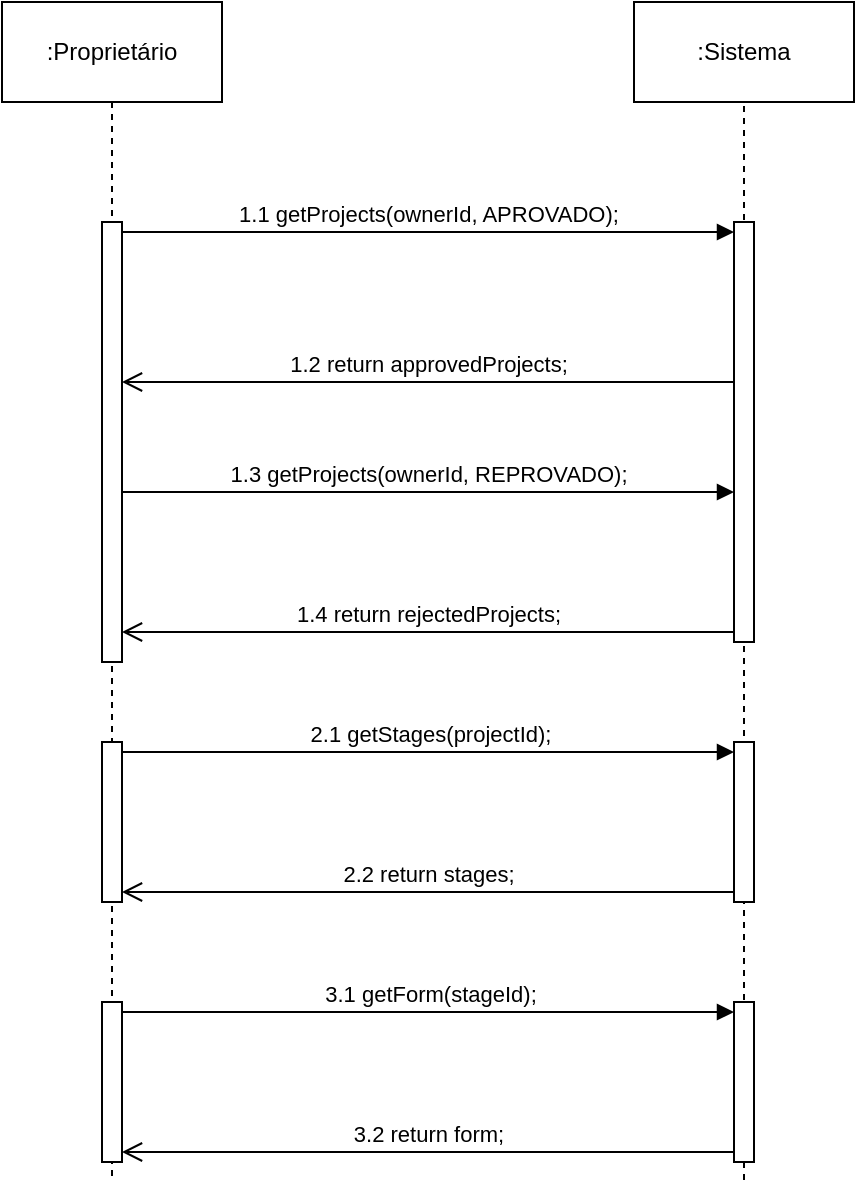 <mxfile version="21.6.8" type="device">
  <diagram name="Página-1" id="P35rL5MEpzTcqfIsnOEu">
    <mxGraphModel dx="1418" dy="820" grid="1" gridSize="10" guides="1" tooltips="1" connect="1" arrows="1" fold="1" page="1" pageScale="1" pageWidth="827" pageHeight="1169" math="0" shadow="0">
      <root>
        <mxCell id="0" />
        <mxCell id="1" parent="0" />
        <mxCell id="t17O7ftX9juy4m_Ol9sP-1" style="edgeStyle=orthogonalEdgeStyle;rounded=0;orthogonalLoop=1;jettySize=auto;html=1;endArrow=none;endFill=0;dashed=1;exitX=0.5;exitY=1;exitDx=0;exitDy=0;" parent="1" source="t17O7ftX9juy4m_Ol9sP-2" edge="1">
          <mxGeometry relative="1" as="geometry">
            <mxPoint x="299" y="670" as="targetPoint" />
            <mxPoint x="299.499" y="50" as="sourcePoint" />
          </mxGeometry>
        </mxCell>
        <mxCell id="t17O7ftX9juy4m_Ol9sP-2" value=":Proprietário" style="html=1;whiteSpace=wrap;" parent="1" vertex="1">
          <mxGeometry x="244" y="80" width="110" height="50" as="geometry" />
        </mxCell>
        <mxCell id="t17O7ftX9juy4m_Ol9sP-3" style="edgeStyle=orthogonalEdgeStyle;rounded=0;orthogonalLoop=1;jettySize=auto;html=1;dashed=1;endArrow=none;endFill=0;" parent="1" edge="1">
          <mxGeometry relative="1" as="geometry">
            <mxPoint x="615" y="670" as="targetPoint" />
            <mxPoint x="615.0" y="120" as="sourcePoint" />
          </mxGeometry>
        </mxCell>
        <mxCell id="t17O7ftX9juy4m_Ol9sP-4" value=":Sistema" style="html=1;whiteSpace=wrap;" parent="1" vertex="1">
          <mxGeometry x="560" y="80" width="110" height="50" as="geometry" />
        </mxCell>
        <mxCell id="t17O7ftX9juy4m_Ol9sP-5" value="" style="html=1;points=[[0,0,0,0,5],[0,1,0,0,-5],[1,0,0,0,5],[1,1,0,0,-5]];perimeter=orthogonalPerimeter;outlineConnect=0;targetShapes=umlLifeline;portConstraint=eastwest;newEdgeStyle={&quot;curved&quot;:0,&quot;rounded&quot;:0};" parent="1" vertex="1">
          <mxGeometry x="610" y="190" width="10" height="210" as="geometry" />
        </mxCell>
        <mxCell id="t17O7ftX9juy4m_Ol9sP-6" value="1.1 getProjects(ownerId, APROVADO);" style="html=1;verticalAlign=bottom;endArrow=block;curved=0;rounded=0;entryX=0;entryY=0;entryDx=0;entryDy=5;exitX=1;exitY=0;exitDx=0;exitDy=5;exitPerimeter=0;" parent="1" source="t17O7ftX9juy4m_Ol9sP-8" target="t17O7ftX9juy4m_Ol9sP-5" edge="1">
          <mxGeometry relative="1" as="geometry">
            <mxPoint x="299" y="195" as="sourcePoint" />
            <mxPoint as="offset" />
          </mxGeometry>
        </mxCell>
        <mxCell id="t17O7ftX9juy4m_Ol9sP-7" value="1.2 return approvedProjects;" style="html=1;verticalAlign=bottom;endArrow=open;endSize=8;curved=0;rounded=0;exitX=0;exitY=1;exitDx=0;exitDy=-5;" parent="1" edge="1">
          <mxGeometry relative="1" as="geometry">
            <mxPoint x="304" y="270.0" as="targetPoint" />
            <mxPoint x="610" y="270.0" as="sourcePoint" />
          </mxGeometry>
        </mxCell>
        <mxCell id="t17O7ftX9juy4m_Ol9sP-8" value="" style="html=1;points=[[0,0,0,0,5],[0,1,0,0,-5],[1,0,0,0,5],[1,1,0,0,-5]];perimeter=orthogonalPerimeter;outlineConnect=0;targetShapes=umlLifeline;portConstraint=eastwest;newEdgeStyle={&quot;curved&quot;:0,&quot;rounded&quot;:0};" parent="1" vertex="1">
          <mxGeometry x="294" y="190" width="10" height="220" as="geometry" />
        </mxCell>
        <mxCell id="t17O7ftX9juy4m_Ol9sP-9" value="" style="html=1;points=[[0,0,0,0,5],[0,1,0,0,-5],[1,0,0,0,5],[1,1,0,0,-5]];perimeter=orthogonalPerimeter;outlineConnect=0;targetShapes=umlLifeline;portConstraint=eastwest;newEdgeStyle={&quot;curved&quot;:0,&quot;rounded&quot;:0};" parent="1" vertex="1">
          <mxGeometry x="610" y="450" width="10" height="80" as="geometry" />
        </mxCell>
        <mxCell id="t17O7ftX9juy4m_Ol9sP-10" value="2.1 getStages(projectId);" style="html=1;verticalAlign=bottom;endArrow=block;curved=0;rounded=0;entryX=0;entryY=0;entryDx=0;entryDy=5;exitX=1;exitY=0;exitDx=0;exitDy=5;exitPerimeter=0;" parent="1" source="t17O7ftX9juy4m_Ol9sP-12" target="t17O7ftX9juy4m_Ol9sP-9" edge="1">
          <mxGeometry x="0.003" relative="1" as="geometry">
            <mxPoint x="299" y="455" as="sourcePoint" />
            <mxPoint as="offset" />
          </mxGeometry>
        </mxCell>
        <mxCell id="t17O7ftX9juy4m_Ol9sP-11" value="2.2 return stages;" style="html=1;verticalAlign=bottom;endArrow=open;endSize=8;curved=0;rounded=0;exitX=0;exitY=1;exitDx=0;exitDy=-5;entryX=1;entryY=1;entryDx=0;entryDy=-5;entryPerimeter=0;" parent="1" source="t17O7ftX9juy4m_Ol9sP-9" target="t17O7ftX9juy4m_Ol9sP-12" edge="1">
          <mxGeometry relative="1" as="geometry">
            <mxPoint x="299" y="526" as="targetPoint" />
          </mxGeometry>
        </mxCell>
        <mxCell id="t17O7ftX9juy4m_Ol9sP-12" value="" style="html=1;points=[[0,0,0,0,5],[0,1,0,0,-5],[1,0,0,0,5],[1,1,0,0,-5]];perimeter=orthogonalPerimeter;outlineConnect=0;targetShapes=umlLifeline;portConstraint=eastwest;newEdgeStyle={&quot;curved&quot;:0,&quot;rounded&quot;:0};" parent="1" vertex="1">
          <mxGeometry x="294" y="450" width="10" height="80" as="geometry" />
        </mxCell>
        <mxCell id="t17O7ftX9juy4m_Ol9sP-13" value="" style="html=1;points=[[0,0,0,0,5],[0,1,0,0,-5],[1,0,0,0,5],[1,1,0,0,-5]];perimeter=orthogonalPerimeter;outlineConnect=0;targetShapes=umlLifeline;portConstraint=eastwest;newEdgeStyle={&quot;curved&quot;:0,&quot;rounded&quot;:0};" parent="1" vertex="1">
          <mxGeometry x="610" y="580" width="10" height="80" as="geometry" />
        </mxCell>
        <mxCell id="t17O7ftX9juy4m_Ol9sP-14" value="3.1 getForm(stageId);" style="html=1;verticalAlign=bottom;endArrow=block;curved=0;rounded=0;entryX=0;entryY=0;entryDx=0;entryDy=5;exitX=1;exitY=0;exitDx=0;exitDy=5;exitPerimeter=0;" parent="1" source="t17O7ftX9juy4m_Ol9sP-16" target="t17O7ftX9juy4m_Ol9sP-13" edge="1">
          <mxGeometry x="0.003" relative="1" as="geometry">
            <mxPoint x="299" y="585" as="sourcePoint" />
            <mxPoint as="offset" />
          </mxGeometry>
        </mxCell>
        <mxCell id="t17O7ftX9juy4m_Ol9sP-15" value="3.2 return form;" style="html=1;verticalAlign=bottom;endArrow=open;endSize=8;curved=0;rounded=0;exitX=0;exitY=1;exitDx=0;exitDy=-5;entryX=1;entryY=1;entryDx=0;entryDy=-5;entryPerimeter=0;" parent="1" source="t17O7ftX9juy4m_Ol9sP-13" target="t17O7ftX9juy4m_Ol9sP-16" edge="1">
          <mxGeometry relative="1" as="geometry">
            <mxPoint x="299" y="656" as="targetPoint" />
          </mxGeometry>
        </mxCell>
        <mxCell id="t17O7ftX9juy4m_Ol9sP-16" value="" style="html=1;points=[[0,0,0,0,5],[0,1,0,0,-5],[1,0,0,0,5],[1,1,0,0,-5]];perimeter=orthogonalPerimeter;outlineConnect=0;targetShapes=umlLifeline;portConstraint=eastwest;newEdgeStyle={&quot;curved&quot;:0,&quot;rounded&quot;:0};" parent="1" vertex="1">
          <mxGeometry x="294" y="580" width="10" height="80" as="geometry" />
        </mxCell>
        <mxCell id="3g-RBTA6msHyHWeCjnT9-2" value="1.3 getProjects(ownerId, REPROVADO);" style="html=1;verticalAlign=bottom;endArrow=block;curved=0;rounded=0;entryX=0;entryY=0;entryDx=0;entryDy=5;exitX=1;exitY=0;exitDx=0;exitDy=5;exitPerimeter=0;" edge="1" parent="1">
          <mxGeometry relative="1" as="geometry">
            <mxPoint x="304" y="325.0" as="sourcePoint" />
            <mxPoint as="offset" />
            <mxPoint x="610" y="325.0" as="targetPoint" />
          </mxGeometry>
        </mxCell>
        <mxCell id="3g-RBTA6msHyHWeCjnT9-3" value="1.4 return rejectedProjects;" style="html=1;verticalAlign=bottom;endArrow=open;endSize=8;curved=0;rounded=0;exitX=0;exitY=1;exitDx=0;exitDy=-5;entryX=1;entryY=1;entryDx=0;entryDy=-5;entryPerimeter=0;" edge="1" parent="1">
          <mxGeometry relative="1" as="geometry">
            <mxPoint x="304" y="395.0" as="targetPoint" />
            <mxPoint x="610" y="395.0" as="sourcePoint" />
          </mxGeometry>
        </mxCell>
      </root>
    </mxGraphModel>
  </diagram>
</mxfile>
